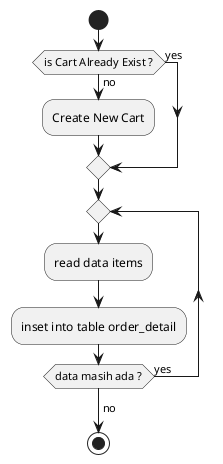 @startuml CartSequenceDiagram
start
if (is Cart Already Exist ?) then (no)
    :Create New Cart;
else (yes)
    
endif

repeat
  :read data items;
  :inset into table order_detail;
repeat while (data masih ada ?) is (yes)
->no;
stop
      


@enduml